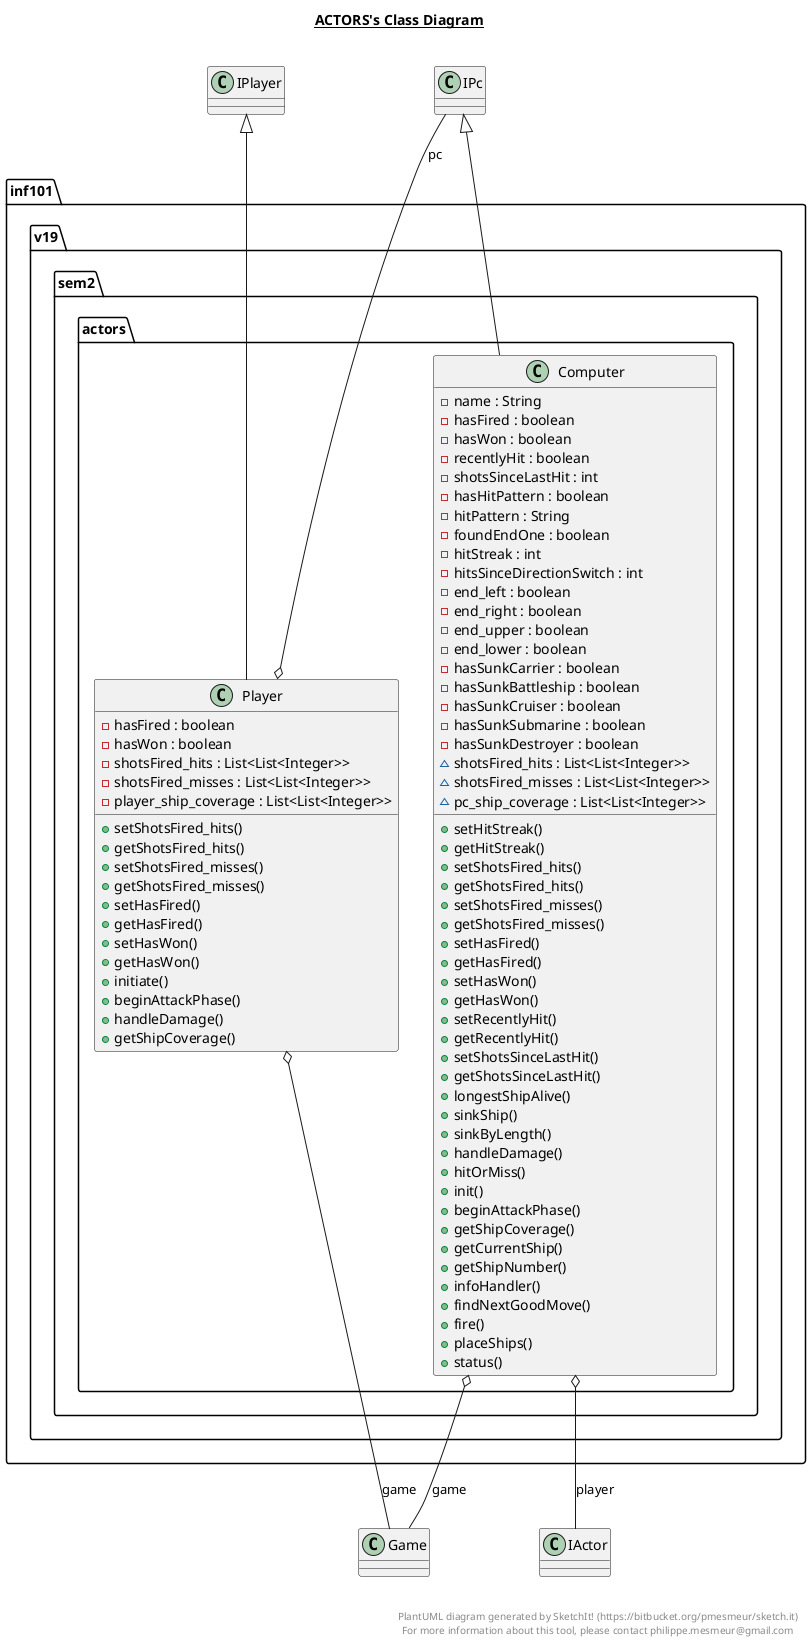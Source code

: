 @startuml

title __ACTORS's Class Diagram__\n

  package inf101.v19.sem2 {
    package inf101.v19.sem2.actors {
      class Computer {
          - name : String
          - hasFired : boolean
          - hasWon : boolean
          - recentlyHit : boolean
          - shotsSinceLastHit : int
          - hasHitPattern : boolean
          - hitPattern : String
          - foundEndOne : boolean
          - hitStreak : int
          - hitsSinceDirectionSwitch : int
          - end_left : boolean
          - end_right : boolean
          - end_upper : boolean
          - end_lower : boolean
          - hasSunkCarrier : boolean
          - hasSunkBattleship : boolean
          - hasSunkCruiser : boolean
          - hasSunkSubmarine : boolean
          - hasSunkDestroyer : boolean
          ~ shotsFired_hits : List<List<Integer>>
          ~ shotsFired_misses : List<List<Integer>>
          ~ pc_ship_coverage : List<List<Integer>>
          + setHitStreak()
          + getHitStreak()
          + setShotsFired_hits()
          + getShotsFired_hits()
          + setShotsFired_misses()
          + getShotsFired_misses()
          + setHasFired()
          + getHasFired()
          + setHasWon()
          + getHasWon()
          + setRecentlyHit()
          + getRecentlyHit()
          + setShotsSinceLastHit()
          + getShotsSinceLastHit()
          + longestShipAlive()
          + sinkShip()
          + sinkByLength()
          + handleDamage()
          + hitOrMiss()
          + init()
          + beginAttackPhase()
          + getShipCoverage()
          + getCurrentShip()
          + getShipNumber()
          + infoHandler()
          + findNextGoodMove()
          + fire()
          + placeShips()
          + status()
      }
    }
  }
  

  package inf101.v19.sem2 {
    package inf101.v19.sem2.actors {
      class Player {
          - hasFired : boolean
          - hasWon : boolean
          - shotsFired_hits : List<List<Integer>>
          - shotsFired_misses : List<List<Integer>>
          - player_ship_coverage : List<List<Integer>>
          + setShotsFired_hits()
          + getShotsFired_hits()
          + setShotsFired_misses()
          + getShotsFired_misses()
          + setHasFired()
          + getHasFired()
          + setHasWon()
          + getHasWon()
          + initiate()
          + beginAttackPhase()
          + handleDamage()
          + getShipCoverage()
      }
    }
  }
  

  Computer -up-|> IPc
  Computer o-- Game : game
  Computer o-- IActor : player
  Player -up-|> IPlayer
  Player o-- Game : game
  Player o-- IPc : pc


right footer


PlantUML diagram generated by SketchIt! (https://bitbucket.org/pmesmeur/sketch.it)
For more information about this tool, please contact philippe.mesmeur@gmail.com
endfooter

@enduml
